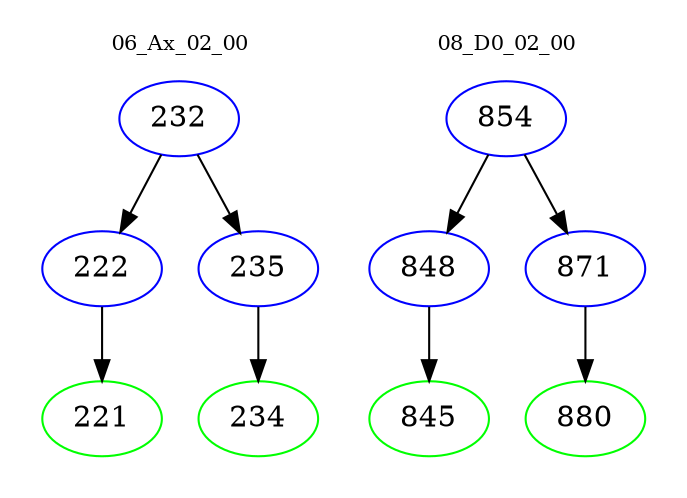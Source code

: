 digraph{
subgraph cluster_0 {
color = white
label = "06_Ax_02_00";
fontsize=10;
T0_232 [label="232", color="blue"]
T0_232 -> T0_222 [color="black"]
T0_222 [label="222", color="blue"]
T0_222 -> T0_221 [color="black"]
T0_221 [label="221", color="green"]
T0_232 -> T0_235 [color="black"]
T0_235 [label="235", color="blue"]
T0_235 -> T0_234 [color="black"]
T0_234 [label="234", color="green"]
}
subgraph cluster_1 {
color = white
label = "08_D0_02_00";
fontsize=10;
T1_854 [label="854", color="blue"]
T1_854 -> T1_848 [color="black"]
T1_848 [label="848", color="blue"]
T1_848 -> T1_845 [color="black"]
T1_845 [label="845", color="green"]
T1_854 -> T1_871 [color="black"]
T1_871 [label="871", color="blue"]
T1_871 -> T1_880 [color="black"]
T1_880 [label="880", color="green"]
}
}
